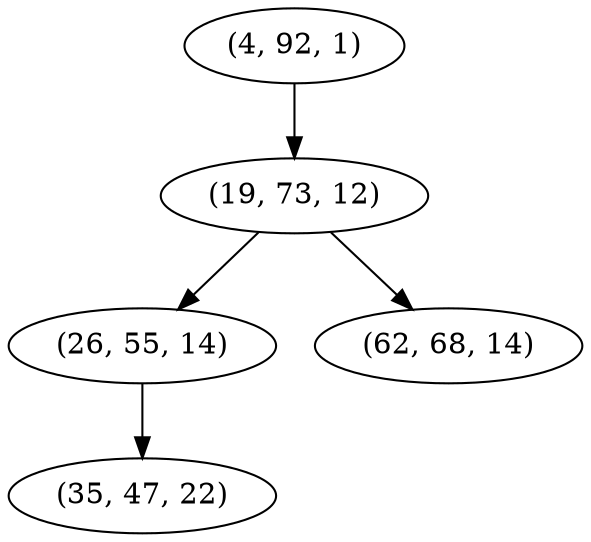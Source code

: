 digraph tree {
    "(4, 92, 1)";
    "(19, 73, 12)";
    "(26, 55, 14)";
    "(35, 47, 22)";
    "(62, 68, 14)";
    "(4, 92, 1)" -> "(19, 73, 12)";
    "(19, 73, 12)" -> "(26, 55, 14)";
    "(19, 73, 12)" -> "(62, 68, 14)";
    "(26, 55, 14)" -> "(35, 47, 22)";
}
